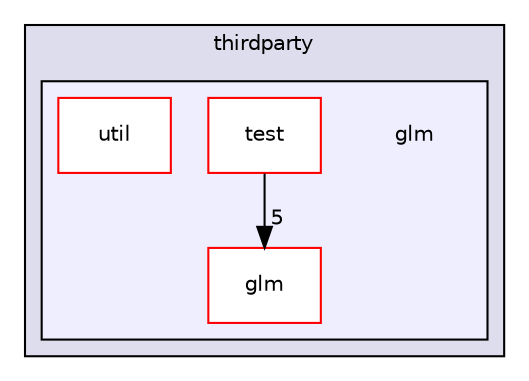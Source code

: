 digraph "thirdparty/glm" {
  compound=true
  node [ fontsize="10", fontname="Helvetica"];
  edge [ labelfontsize="10", labelfontname="Helvetica"];
  subgraph clusterdir_7f51fab15f37f4c20c90b1af38889ac7 {
    graph [ bgcolor="#ddddee", pencolor="black", label="thirdparty" fontname="Helvetica", fontsize="10", URL="dir_7f51fab15f37f4c20c90b1af38889ac7.html"]
  subgraph clusterdir_799a97583de5de6f52952a140c0046c8 {
    graph [ bgcolor="#eeeeff", pencolor="black", label="" URL="dir_799a97583de5de6f52952a140c0046c8.html"];
    dir_799a97583de5de6f52952a140c0046c8 [shape=plaintext label="glm"];
    dir_90efb4fba4c7f3869f525dc3daff1b14 [shape=box label="glm" color="red" fillcolor="white" style="filled" URL="dir_90efb4fba4c7f3869f525dc3daff1b14.html"];
    dir_95d732005dad04c132fe28981bef42d2 [shape=box label="test" color="red" fillcolor="white" style="filled" URL="dir_95d732005dad04c132fe28981bef42d2.html"];
    dir_a0afc1cb978ea85b19f4f787d65aa45b [shape=box label="util" color="red" fillcolor="white" style="filled" URL="dir_a0afc1cb978ea85b19f4f787d65aa45b.html"];
  }
  }
  dir_95d732005dad04c132fe28981bef42d2->dir_90efb4fba4c7f3869f525dc3daff1b14 [headlabel="5", labeldistance=1.5 headhref="dir_000017_000009.html"];
}

